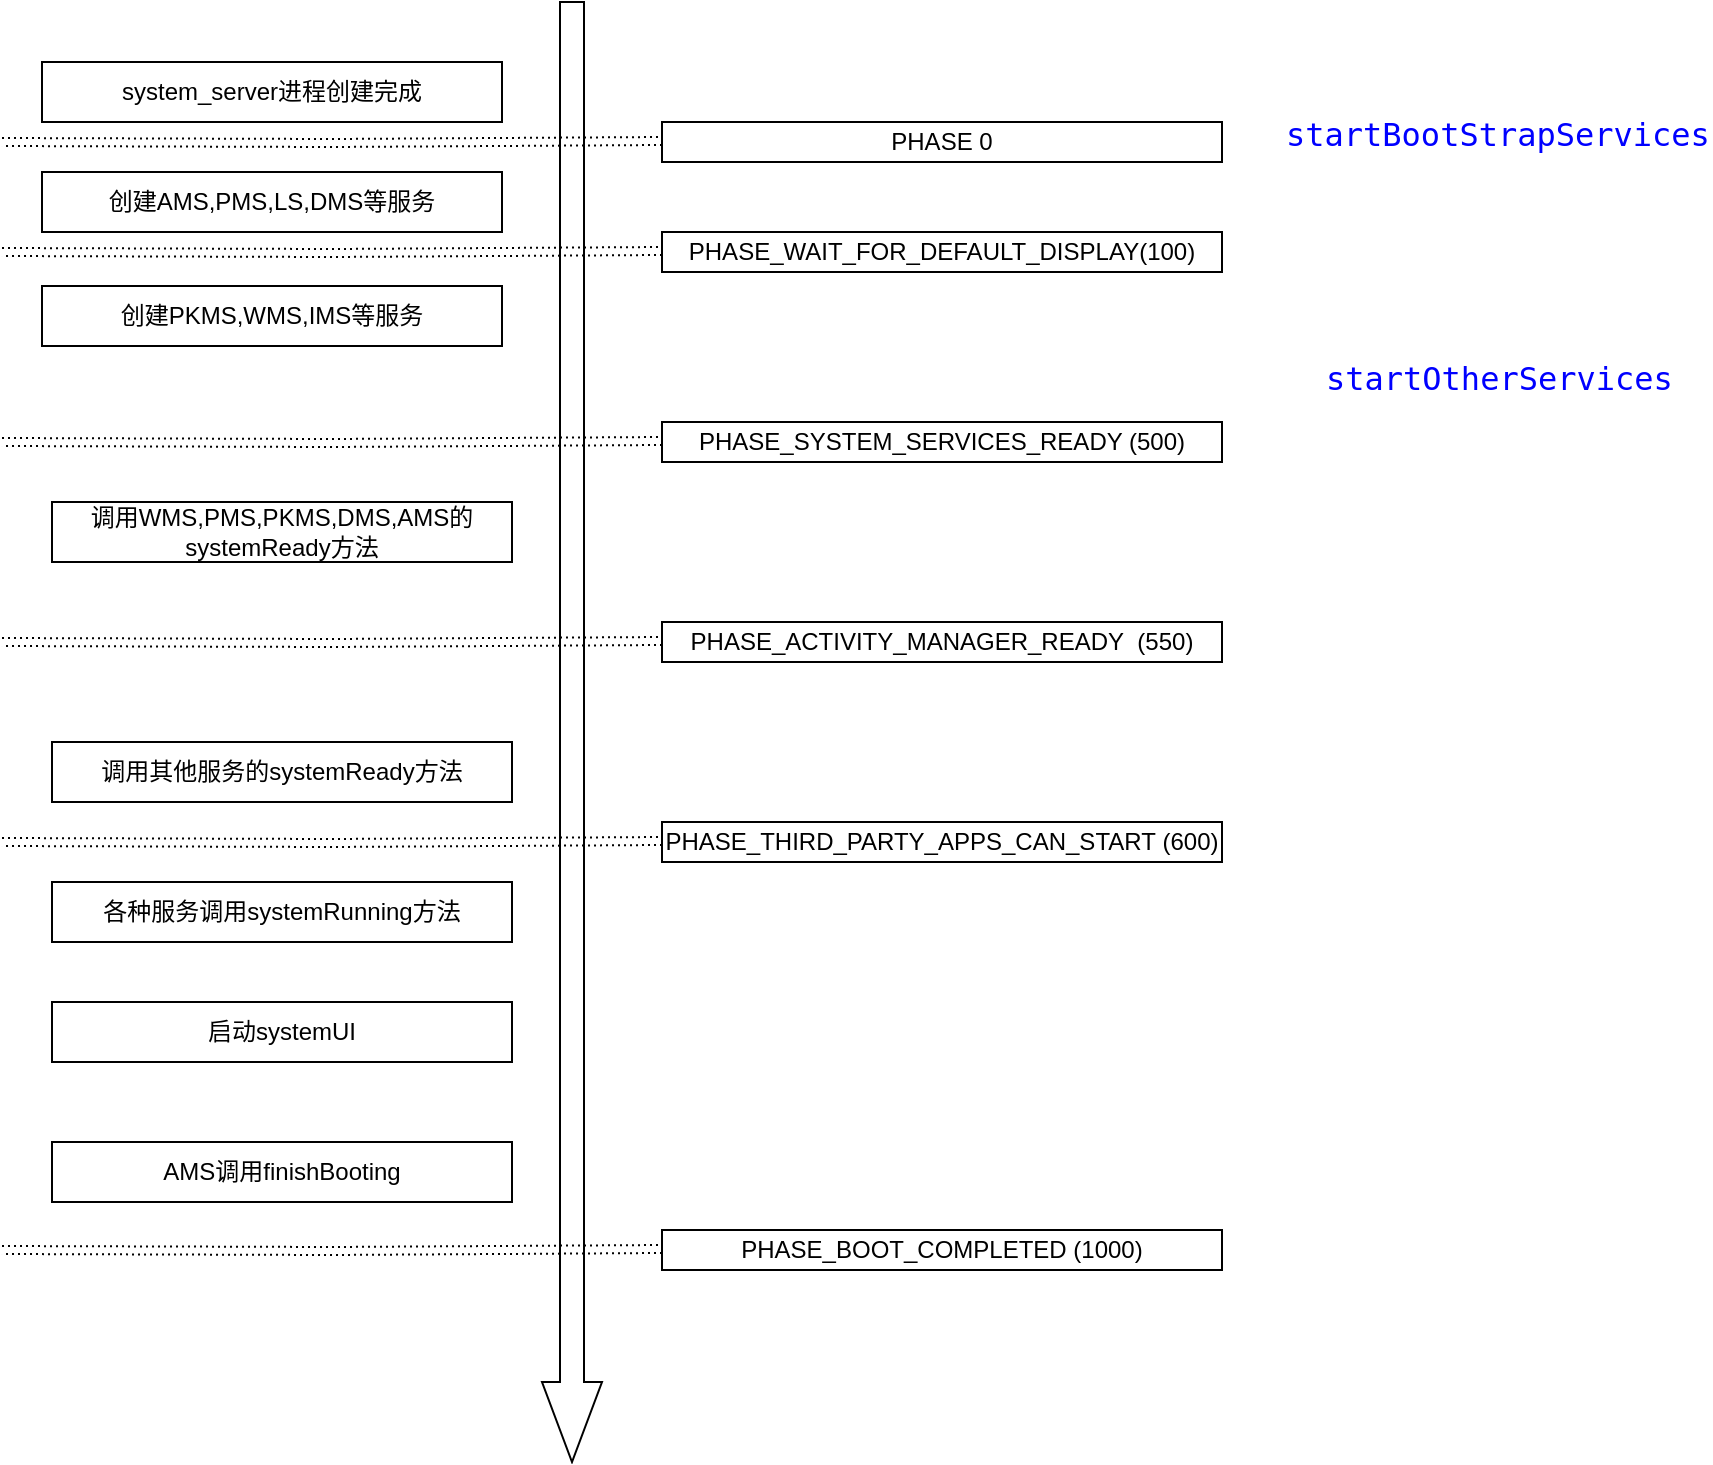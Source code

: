 <mxfile version="22.1.8" type="github">
  <diagram name="Page-1" id="YmJoYWuQGjE3YAbMl2xC">
    <mxGraphModel dx="1191" dy="784" grid="1" gridSize="10" guides="1" tooltips="1" connect="1" arrows="1" fold="1" page="1" pageScale="1" pageWidth="850" pageHeight="1100" math="0" shadow="0">
      <root>
        <mxCell id="0" />
        <mxCell id="1" parent="0" />
        <mxCell id="EVXR19roOYmY0BXJZwpf-1" value="system_server进程创建完成" style="rounded=0;whiteSpace=wrap;html=1;" vertex="1" parent="1">
          <mxGeometry x="190" y="220" width="230" height="30" as="geometry" />
        </mxCell>
        <mxCell id="EVXR19roOYmY0BXJZwpf-2" value="创建AMS,PMS,LS,DMS等服务" style="rounded=0;whiteSpace=wrap;html=1;" vertex="1" parent="1">
          <mxGeometry x="190" y="275" width="230" height="30" as="geometry" />
        </mxCell>
        <mxCell id="EVXR19roOYmY0BXJZwpf-3" value="" style="html=1;shadow=0;dashed=0;align=center;verticalAlign=middle;shape=mxgraph.arrows2.arrow;dy=0.6;dx=40;direction=south;notch=0;" vertex="1" parent="1">
          <mxGeometry x="440" y="190" width="30" height="730" as="geometry" />
        </mxCell>
        <mxCell id="EVXR19roOYmY0BXJZwpf-4" value="创建PKMS,WMS,IMS等服务" style="rounded=0;whiteSpace=wrap;html=1;" vertex="1" parent="1">
          <mxGeometry x="190" y="332" width="230" height="30" as="geometry" />
        </mxCell>
        <mxCell id="EVXR19roOYmY0BXJZwpf-5" value="调用WMS,PMS,PKMS,DMS,AMS的systemReady方法" style="rounded=0;whiteSpace=wrap;html=1;" vertex="1" parent="1">
          <mxGeometry x="195" y="440" width="230" height="30" as="geometry" />
        </mxCell>
        <mxCell id="EVXR19roOYmY0BXJZwpf-6" value="PHASE 0" style="rounded=0;whiteSpace=wrap;html=1;" vertex="1" parent="1">
          <mxGeometry x="500" y="250" width="280" height="20" as="geometry" />
        </mxCell>
        <mxCell id="EVXR19roOYmY0BXJZwpf-7" value="PHASE_WAIT_FOR_DEFAULT_DISPLAY(100)" style="rounded=0;whiteSpace=wrap;html=1;" vertex="1" parent="1">
          <mxGeometry x="500" y="305" width="280" height="20" as="geometry" />
        </mxCell>
        <mxCell id="EVXR19roOYmY0BXJZwpf-9" value=" PHASE_SYSTEM_SERVICES_READY (500)" style="rounded=0;whiteSpace=wrap;html=1;" vertex="1" parent="1">
          <mxGeometry x="500" y="400" width="280" height="20" as="geometry" />
        </mxCell>
        <mxCell id="EVXR19roOYmY0BXJZwpf-10" value=" PHASE_ACTIVITY_MANAGER_READY&amp;nbsp; (550)" style="rounded=0;whiteSpace=wrap;html=1;" vertex="1" parent="1">
          <mxGeometry x="500" y="500" width="280" height="20" as="geometry" />
        </mxCell>
        <mxCell id="EVXR19roOYmY0BXJZwpf-11" value=" PHASE_THIRD_PARTY_APPS_CAN_START&amp;nbsp;(600)" style="rounded=0;whiteSpace=wrap;html=1;" vertex="1" parent="1">
          <mxGeometry x="500" y="600" width="280" height="20" as="geometry" />
        </mxCell>
        <mxCell id="EVXR19roOYmY0BXJZwpf-12" value=" PHASE_BOOT_COMPLETED&amp;nbsp;(1000)" style="rounded=0;whiteSpace=wrap;html=1;" vertex="1" parent="1">
          <mxGeometry x="500" y="804" width="280" height="20" as="geometry" />
        </mxCell>
        <mxCell id="EVXR19roOYmY0BXJZwpf-14" value="调用其他服务的systemReady方法" style="rounded=0;whiteSpace=wrap;html=1;" vertex="1" parent="1">
          <mxGeometry x="195" y="560" width="230" height="30" as="geometry" />
        </mxCell>
        <mxCell id="EVXR19roOYmY0BXJZwpf-15" value="启动systemUI" style="rounded=0;whiteSpace=wrap;html=1;" vertex="1" parent="1">
          <mxGeometry x="195" y="690" width="230" height="30" as="geometry" />
        </mxCell>
        <mxCell id="EVXR19roOYmY0BXJZwpf-16" value="各种服务调用systemRunning方法" style="rounded=0;whiteSpace=wrap;html=1;" vertex="1" parent="1">
          <mxGeometry x="195" y="630" width="230" height="30" as="geometry" />
        </mxCell>
        <mxCell id="EVXR19roOYmY0BXJZwpf-19" value="AMS调用finishBooting" style="rounded=0;whiteSpace=wrap;html=1;" vertex="1" parent="1">
          <mxGeometry x="195" y="760" width="230" height="30" as="geometry" />
        </mxCell>
        <mxCell id="EVXR19roOYmY0BXJZwpf-23" value="" style="endArrow=none;html=1;rounded=0;dashed=1;dashPattern=1 2;shape=link;edgeStyle=orthogonalEdgeStyle;" edge="1" parent="1">
          <mxGeometry relative="1" as="geometry">
            <mxPoint x="170" y="260" as="sourcePoint" />
            <mxPoint x="500" y="259.5" as="targetPoint" />
          </mxGeometry>
        </mxCell>
        <mxCell id="EVXR19roOYmY0BXJZwpf-24" value="" style="resizable=0;html=1;whiteSpace=wrap;align=right;verticalAlign=bottom;" connectable="0" vertex="1" parent="EVXR19roOYmY0BXJZwpf-23">
          <mxGeometry x="1" relative="1" as="geometry" />
        </mxCell>
        <mxCell id="EVXR19roOYmY0BXJZwpf-25" value="" style="endArrow=none;html=1;rounded=0;dashed=1;dashPattern=1 2;shape=link;edgeStyle=orthogonalEdgeStyle;" edge="1" parent="1">
          <mxGeometry relative="1" as="geometry">
            <mxPoint x="170" y="315" as="sourcePoint" />
            <mxPoint x="500" y="314.5" as="targetPoint" />
          </mxGeometry>
        </mxCell>
        <mxCell id="EVXR19roOYmY0BXJZwpf-26" value="" style="resizable=0;html=1;whiteSpace=wrap;align=right;verticalAlign=bottom;" connectable="0" vertex="1" parent="EVXR19roOYmY0BXJZwpf-25">
          <mxGeometry x="1" relative="1" as="geometry" />
        </mxCell>
        <mxCell id="EVXR19roOYmY0BXJZwpf-27" value="" style="endArrow=none;html=1;rounded=0;dashed=1;dashPattern=1 2;shape=link;edgeStyle=orthogonalEdgeStyle;" edge="1" parent="1">
          <mxGeometry relative="1" as="geometry">
            <mxPoint x="170" y="410" as="sourcePoint" />
            <mxPoint x="500" y="409.5" as="targetPoint" />
          </mxGeometry>
        </mxCell>
        <mxCell id="EVXR19roOYmY0BXJZwpf-28" value="" style="resizable=0;html=1;whiteSpace=wrap;align=right;verticalAlign=bottom;" connectable="0" vertex="1" parent="EVXR19roOYmY0BXJZwpf-27">
          <mxGeometry x="1" relative="1" as="geometry" />
        </mxCell>
        <mxCell id="EVXR19roOYmY0BXJZwpf-29" value="" style="endArrow=none;html=1;rounded=0;dashed=1;dashPattern=1 2;shape=link;edgeStyle=orthogonalEdgeStyle;" edge="1" parent="1">
          <mxGeometry relative="1" as="geometry">
            <mxPoint x="170" y="510" as="sourcePoint" />
            <mxPoint x="500" y="509.5" as="targetPoint" />
          </mxGeometry>
        </mxCell>
        <mxCell id="EVXR19roOYmY0BXJZwpf-30" value="" style="resizable=0;html=1;whiteSpace=wrap;align=right;verticalAlign=bottom;" connectable="0" vertex="1" parent="EVXR19roOYmY0BXJZwpf-29">
          <mxGeometry x="1" relative="1" as="geometry" />
        </mxCell>
        <mxCell id="EVXR19roOYmY0BXJZwpf-31" value="" style="endArrow=none;html=1;rounded=0;dashed=1;dashPattern=1 2;shape=link;edgeStyle=orthogonalEdgeStyle;" edge="1" parent="1">
          <mxGeometry relative="1" as="geometry">
            <mxPoint x="170" y="610" as="sourcePoint" />
            <mxPoint x="500" y="609.5" as="targetPoint" />
          </mxGeometry>
        </mxCell>
        <mxCell id="EVXR19roOYmY0BXJZwpf-32" value="" style="resizable=0;html=1;whiteSpace=wrap;align=right;verticalAlign=bottom;" connectable="0" vertex="1" parent="EVXR19roOYmY0BXJZwpf-31">
          <mxGeometry x="1" relative="1" as="geometry" />
        </mxCell>
        <mxCell id="EVXR19roOYmY0BXJZwpf-33" value="" style="endArrow=none;html=1;rounded=0;dashed=1;dashPattern=1 2;shape=link;edgeStyle=orthogonalEdgeStyle;" edge="1" parent="1">
          <mxGeometry relative="1" as="geometry">
            <mxPoint x="170" y="814" as="sourcePoint" />
            <mxPoint x="500" y="813.5" as="targetPoint" />
          </mxGeometry>
        </mxCell>
        <mxCell id="EVXR19roOYmY0BXJZwpf-34" value="" style="resizable=0;html=1;whiteSpace=wrap;align=right;verticalAlign=bottom;" connectable="0" vertex="1" parent="EVXR19roOYmY0BXJZwpf-33">
          <mxGeometry x="1" relative="1" as="geometry" />
        </mxCell>
        <mxCell id="EVXR19roOYmY0BXJZwpf-37" value="&lt;span style=&quot;color: rgb(0, 0, 255); font-family: monospace; font-style: normal; font-variant-ligatures: normal; font-variant-caps: normal; font-weight: 400; letter-spacing: normal; orphans: 2; text-align: start; text-indent: 0px; text-transform: none; widows: 2; word-spacing: 0px; -webkit-text-stroke-width: 0px; background-color: rgb(255, 255, 255); text-decoration-thickness: initial; text-decoration-style: initial; text-decoration-color: initial; float: none; display: inline !important;&quot;&gt;&lt;font style=&quot;font-size: 16px;&quot;&gt;startOtherServices&lt;/font&gt;&lt;/span&gt;" style="text;whiteSpace=wrap;html=1;" vertex="1" parent="1">
          <mxGeometry x="830" y="362" width="160" height="40" as="geometry" />
        </mxCell>
        <mxCell id="EVXR19roOYmY0BXJZwpf-39" value="&lt;span style=&quot;color: rgb(0, 0, 255); font-family: monospace; font-style: normal; font-variant-ligatures: normal; font-variant-caps: normal; font-weight: 400; letter-spacing: normal; orphans: 2; text-align: start; text-indent: 0px; text-transform: none; widows: 2; word-spacing: 0px; -webkit-text-stroke-width: 0px; background-color: rgb(255, 255, 255); text-decoration-thickness: initial; text-decoration-style: initial; text-decoration-color: initial; float: none; display: inline !important;&quot;&gt;&lt;font style=&quot;font-size: 16px;&quot;&gt;startBootStrapServices&lt;/font&gt;&lt;/span&gt;" style="text;whiteSpace=wrap;html=1;" vertex="1" parent="1">
          <mxGeometry x="810" y="240" width="160" height="40" as="geometry" />
        </mxCell>
      </root>
    </mxGraphModel>
  </diagram>
</mxfile>
